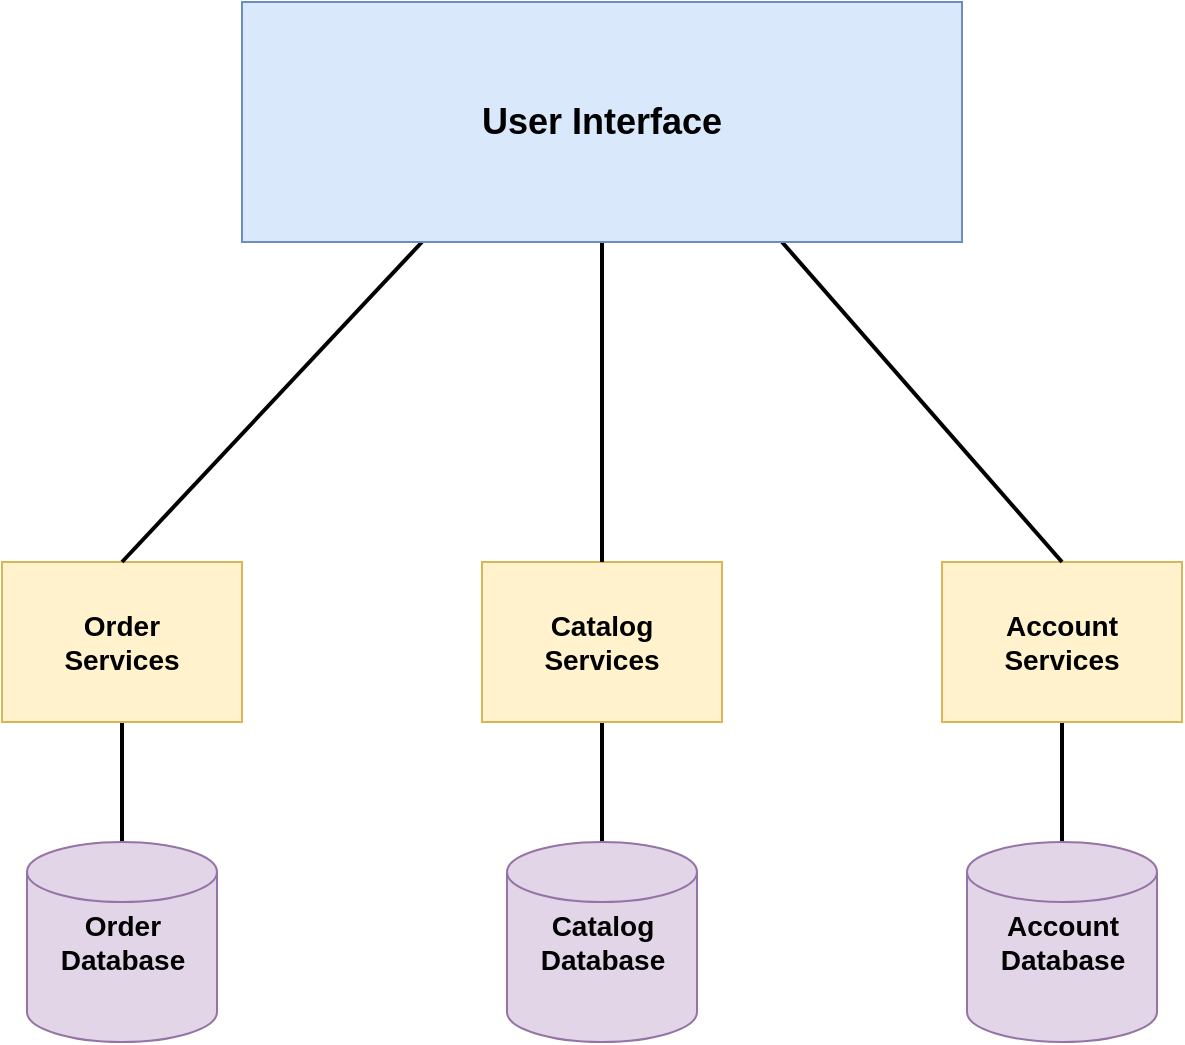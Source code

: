 <mxfile version="13.6.10" type="device"><diagram id="Ajjuras6gUGp6-fwIbCS" name="Page-1"><mxGraphModel dx="1038" dy="532" grid="1" gridSize="10" guides="1" tooltips="1" connect="1" arrows="1" fold="1" page="1" pageScale="1" pageWidth="850" pageHeight="1100" math="0" shadow="0"><root><mxCell id="0"/><mxCell id="1" parent="0"/><mxCell id="HJdTJQomWJTnu4e8KaKW-47" style="edgeStyle=none;rounded=0;orthogonalLoop=1;jettySize=auto;html=1;exitX=0.5;exitY=1;exitDx=0;exitDy=0;endArrow=none;endFill=0;strokeWidth=2;startArrow=none;startFill=0;" parent="1" source="HJdTJQomWJTnu4e8KaKW-7" target="HJdTJQomWJTnu4e8KaKW-43" edge="1"><mxGeometry relative="1" as="geometry"/></mxCell><mxCell id="HJdTJQomWJTnu4e8KaKW-7" value="&lt;font style=&quot;font-size: 14px&quot;&gt;&lt;b&gt;Order&lt;br&gt;Services&lt;/b&gt;&lt;/font&gt;" style="rounded=0;whiteSpace=wrap;html=1;fillColor=#fff2cc;strokeColor=#d6b656;" parent="1" vertex="1"><mxGeometry x="120" y="360" width="120" height="80" as="geometry"/></mxCell><mxCell id="HJdTJQomWJTnu4e8KaKW-49" style="edgeStyle=none;rounded=0;orthogonalLoop=1;jettySize=auto;html=1;exitX=0.5;exitY=1;exitDx=0;exitDy=0;endArrow=none;endFill=0;strokeWidth=2;startArrow=none;startFill=0;" parent="1" source="HJdTJQomWJTnu4e8KaKW-14" target="HJdTJQomWJTnu4e8KaKW-44" edge="1"><mxGeometry relative="1" as="geometry"/></mxCell><mxCell id="HJdTJQomWJTnu4e8KaKW-14" value="&lt;b&gt;&lt;font style=&quot;font-size: 14px&quot;&gt;Account&lt;br&gt;Services&lt;/font&gt;&lt;/b&gt;" style="rounded=0;whiteSpace=wrap;html=1;fillColor=#fff2cc;strokeColor=#d6b656;" parent="1" vertex="1"><mxGeometry x="590" y="360" width="120" height="80" as="geometry"/></mxCell><mxCell id="HJdTJQomWJTnu4e8KaKW-48" style="edgeStyle=none;rounded=0;orthogonalLoop=1;jettySize=auto;html=1;exitX=0.5;exitY=1;exitDx=0;exitDy=0;endArrow=none;endFill=0;strokeWidth=2;startArrow=none;startFill=0;" parent="1" source="HJdTJQomWJTnu4e8KaKW-17" target="HJdTJQomWJTnu4e8KaKW-45" edge="1"><mxGeometry relative="1" as="geometry"/></mxCell><mxCell id="HJdTJQomWJTnu4e8KaKW-17" value="&lt;b&gt;&lt;font style=&quot;font-size: 14px&quot;&gt;Catalog&lt;br&gt;Services&lt;/font&gt;&lt;/b&gt;" style="rounded=0;whiteSpace=wrap;html=1;fillColor=#fff2cc;strokeColor=#d6b656;align=center;" parent="1" vertex="1"><mxGeometry x="360" y="360" width="120" height="80" as="geometry"/></mxCell><mxCell id="I2tW7DwXvXzrv0ylBW8g-1" style="rounded=0;orthogonalLoop=1;jettySize=auto;html=1;exitX=0.25;exitY=1;exitDx=0;exitDy=0;entryX=0.5;entryY=0;entryDx=0;entryDy=0;endArrow=none;endFill=0;strokeWidth=2;" parent="1" source="HJdTJQomWJTnu4e8KaKW-18" target="HJdTJQomWJTnu4e8KaKW-7" edge="1"><mxGeometry relative="1" as="geometry"/></mxCell><mxCell id="I2tW7DwXvXzrv0ylBW8g-2" style="rounded=0;orthogonalLoop=1;jettySize=auto;html=1;exitX=0.5;exitY=1;exitDx=0;exitDy=0;entryX=0.5;entryY=0;entryDx=0;entryDy=0;endArrow=none;endFill=0;strokeWidth=2;" parent="1" source="HJdTJQomWJTnu4e8KaKW-18" target="HJdTJQomWJTnu4e8KaKW-17" edge="1"><mxGeometry relative="1" as="geometry"/></mxCell><mxCell id="I2tW7DwXvXzrv0ylBW8g-3" style="rounded=0;orthogonalLoop=1;jettySize=auto;html=1;exitX=0.75;exitY=1;exitDx=0;exitDy=0;entryX=0.5;entryY=0;entryDx=0;entryDy=0;endArrow=none;endFill=0;strokeWidth=2;" parent="1" source="HJdTJQomWJTnu4e8KaKW-18" target="HJdTJQomWJTnu4e8KaKW-14" edge="1"><mxGeometry relative="1" as="geometry"/></mxCell><mxCell id="HJdTJQomWJTnu4e8KaKW-18" value="&lt;span style=&quot;font-size: 18px&quot;&gt;&lt;b&gt;User Interface&lt;/b&gt;&lt;/span&gt;" style="rounded=0;whiteSpace=wrap;html=1;fillColor=#dae8fc;strokeColor=#6c8ebf;" parent="1" vertex="1"><mxGeometry x="240" y="80" width="360" height="120" as="geometry"/></mxCell><mxCell id="HJdTJQomWJTnu4e8KaKW-43" value="&lt;b style=&quot;font-size: 14px&quot;&gt;Order&lt;br&gt;Database&lt;/b&gt;" style="shape=cylinder2;whiteSpace=wrap;html=1;boundedLbl=1;backgroundOutline=1;size=15;fillColor=#e1d5e7;strokeColor=#9673a6;" parent="1" vertex="1"><mxGeometry x="132.5" y="500" width="95" height="100" as="geometry"/></mxCell><mxCell id="HJdTJQomWJTnu4e8KaKW-44" value="&lt;b style=&quot;font-size: 14px&quot;&gt;Account&lt;br&gt;Database&lt;/b&gt;" style="shape=cylinder2;whiteSpace=wrap;html=1;boundedLbl=1;backgroundOutline=1;size=15;fillColor=#e1d5e7;strokeColor=#9673a6;" parent="1" vertex="1"><mxGeometry x="602.5" y="500" width="95" height="100" as="geometry"/></mxCell><mxCell id="HJdTJQomWJTnu4e8KaKW-45" value="&lt;font style=&quot;font-size: 14px&quot;&gt;&lt;b&gt;Catalog&lt;br&gt;Database&lt;/b&gt;&lt;/font&gt;" style="shape=cylinder2;whiteSpace=wrap;html=1;boundedLbl=1;backgroundOutline=1;size=15;fillColor=#e1d5e7;strokeColor=#9673a6;" parent="1" vertex="1"><mxGeometry x="372.5" y="500" width="95" height="100" as="geometry"/></mxCell></root></mxGraphModel></diagram></mxfile>